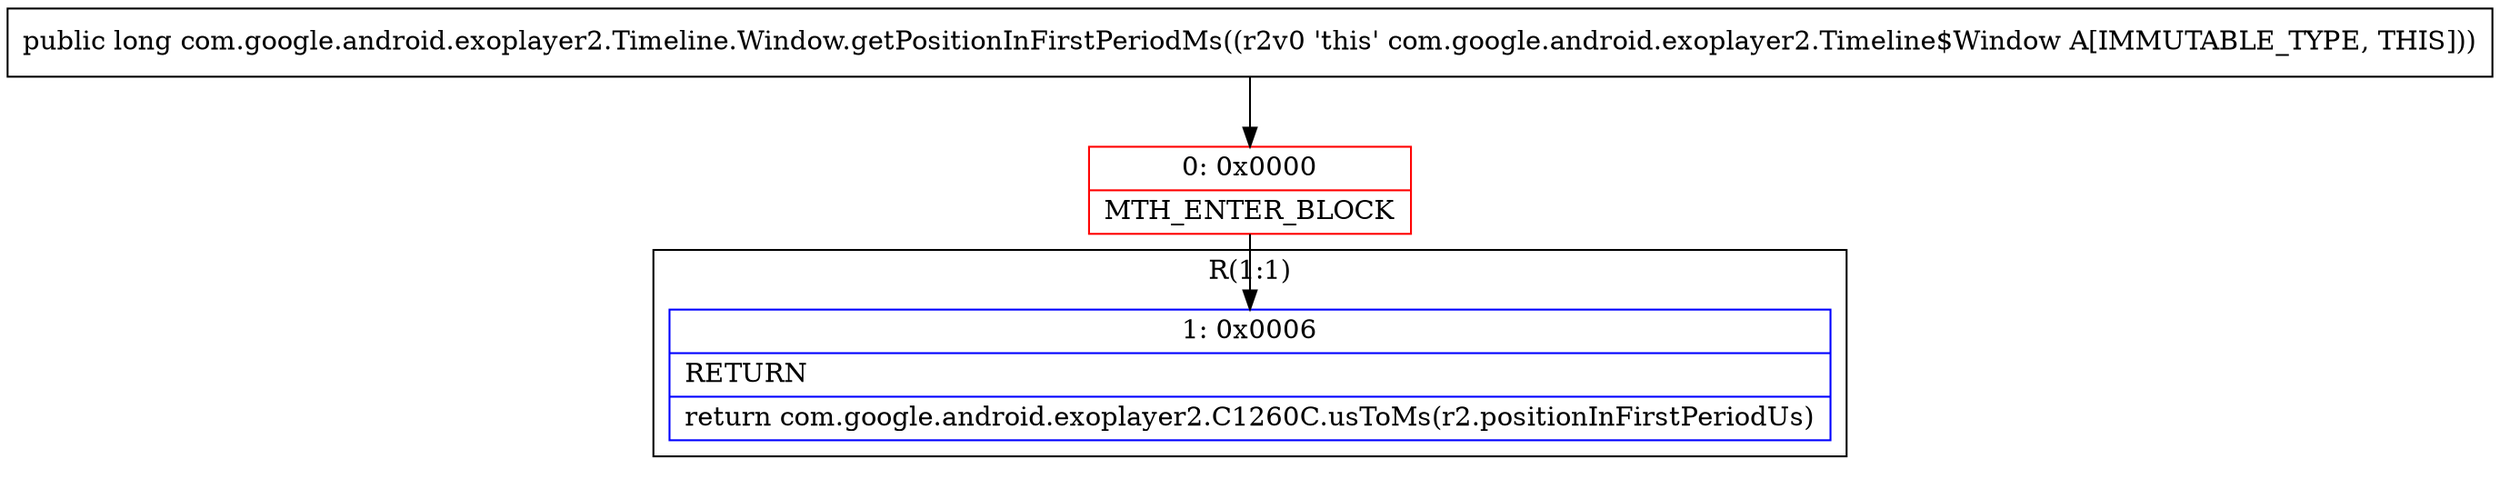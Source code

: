 digraph "CFG forcom.google.android.exoplayer2.Timeline.Window.getPositionInFirstPeriodMs()J" {
subgraph cluster_Region_927616419 {
label = "R(1:1)";
node [shape=record,color=blue];
Node_1 [shape=record,label="{1\:\ 0x0006|RETURN\l|return com.google.android.exoplayer2.C1260C.usToMs(r2.positionInFirstPeriodUs)\l}"];
}
Node_0 [shape=record,color=red,label="{0\:\ 0x0000|MTH_ENTER_BLOCK\l}"];
MethodNode[shape=record,label="{public long com.google.android.exoplayer2.Timeline.Window.getPositionInFirstPeriodMs((r2v0 'this' com.google.android.exoplayer2.Timeline$Window A[IMMUTABLE_TYPE, THIS])) }"];
MethodNode -> Node_0;
Node_0 -> Node_1;
}

